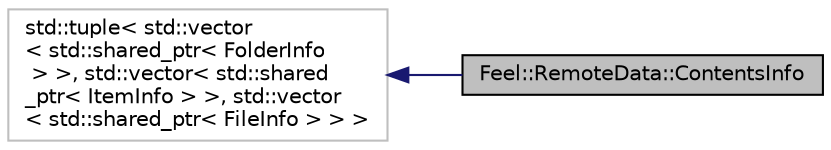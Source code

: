 digraph "Feel::RemoteData::ContentsInfo"
{
 // LATEX_PDF_SIZE
  edge [fontname="Helvetica",fontsize="10",labelfontname="Helvetica",labelfontsize="10"];
  node [fontname="Helvetica",fontsize="10",shape=record];
  rankdir="LR";
  Node1 [label="Feel::RemoteData::ContentsInfo",height=0.2,width=0.4,color="black", fillcolor="grey75", style="filled", fontcolor="black",tooltip="Content info data structure."];
  Node2 -> Node1 [dir="back",color="midnightblue",fontsize="10",style="solid",fontname="Helvetica"];
  Node2 [label="std::tuple\< std::vector\l\< std::shared_ptr\< FolderInfo\l \> \>, std::vector\< std::shared\l_ptr\< ItemInfo \> \>, std::vector\l\< std::shared_ptr\< FileInfo \> \> \>",height=0.2,width=0.4,color="grey75", fillcolor="white", style="filled",tooltip=" "];
}
